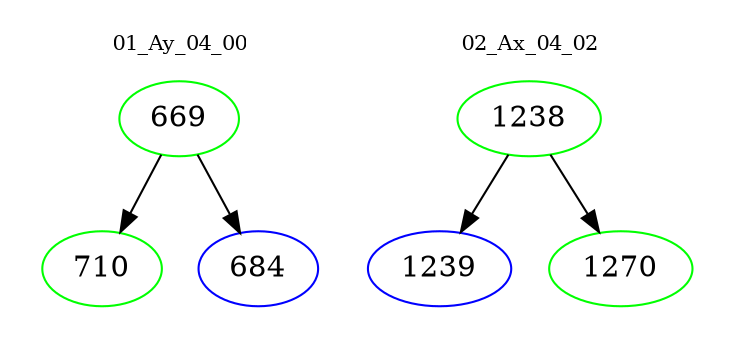 digraph{
subgraph cluster_0 {
color = white
label = "01_Ay_04_00";
fontsize=10;
T0_669 [label="669", color="green"]
T0_669 -> T0_710 [color="black"]
T0_710 [label="710", color="green"]
T0_669 -> T0_684 [color="black"]
T0_684 [label="684", color="blue"]
}
subgraph cluster_1 {
color = white
label = "02_Ax_04_02";
fontsize=10;
T1_1238 [label="1238", color="green"]
T1_1238 -> T1_1239 [color="black"]
T1_1239 [label="1239", color="blue"]
T1_1238 -> T1_1270 [color="black"]
T1_1270 [label="1270", color="green"]
}
}
